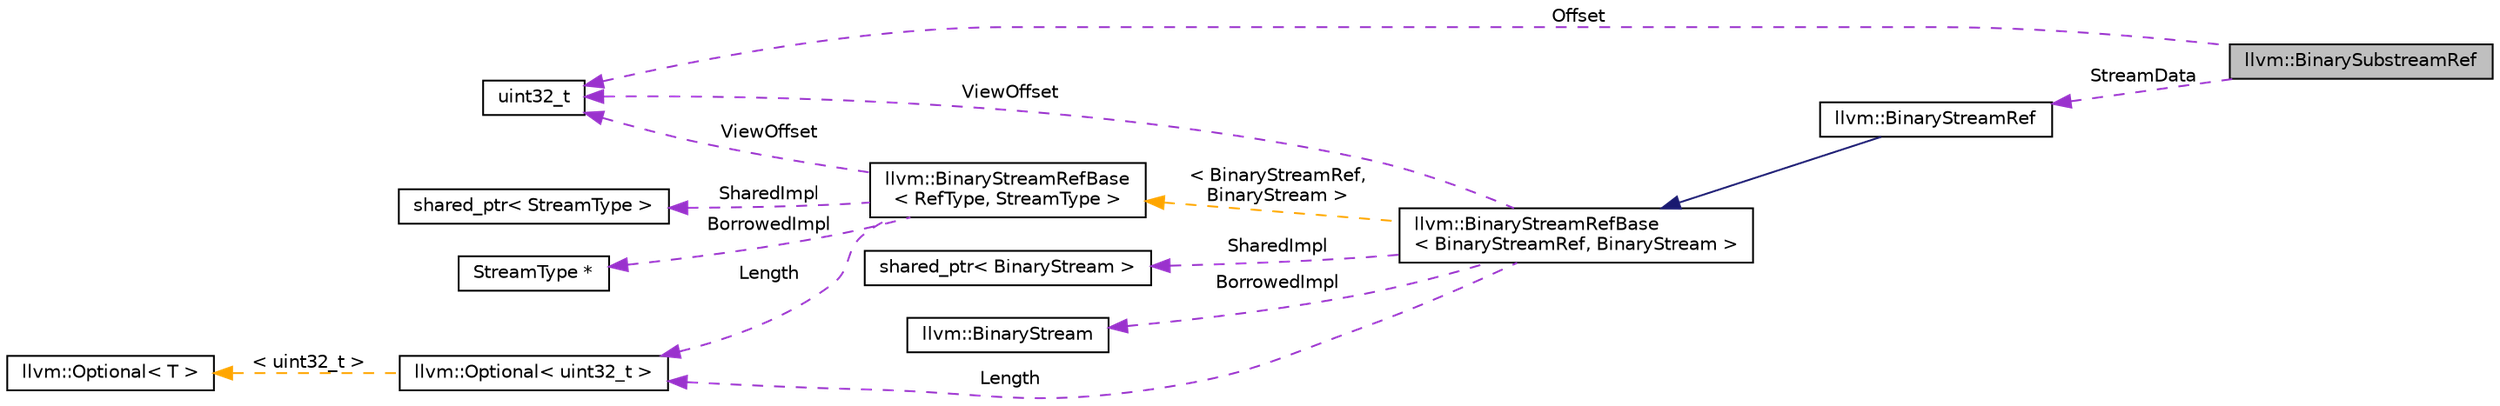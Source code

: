 digraph "llvm::BinarySubstreamRef"
{
 // LATEX_PDF_SIZE
  bgcolor="transparent";
  edge [fontname="Helvetica",fontsize="10",labelfontname="Helvetica",labelfontsize="10"];
  node [fontname="Helvetica",fontsize="10",shape="box"];
  rankdir="LR";
  Node1 [label="llvm::BinarySubstreamRef",height=0.2,width=0.4,color="black", fillcolor="grey75", style="filled", fontcolor="black",tooltip=" "];
  Node2 -> Node1 [dir="back",color="darkorchid3",fontsize="10",style="dashed",label=" Offset" ,fontname="Helvetica"];
  Node2 [label="uint32_t",height=0.2,width=0.4,color="black",URL="$classuint32__t.html",tooltip=" "];
  Node3 -> Node1 [dir="back",color="darkorchid3",fontsize="10",style="dashed",label=" StreamData" ,fontname="Helvetica"];
  Node3 [label="llvm::BinaryStreamRef",height=0.2,width=0.4,color="black",URL="$classllvm_1_1BinaryStreamRef.html",tooltip="BinaryStreamRef is to BinaryStream what ArrayRef is to an Array."];
  Node4 -> Node3 [dir="back",color="midnightblue",fontsize="10",style="solid",fontname="Helvetica"];
  Node4 [label="llvm::BinaryStreamRefBase\l\< BinaryStreamRef, BinaryStream \>",height=0.2,width=0.4,color="black",URL="$classllvm_1_1BinaryStreamRefBase.html",tooltip=" "];
  Node5 -> Node4 [dir="back",color="darkorchid3",fontsize="10",style="dashed",label=" SharedImpl" ,fontname="Helvetica"];
  Node5 [label="shared_ptr\< BinaryStream \>",height=0.2,width=0.4,color="black",URL="$classstd_1_1shared__ptr_3_01BinaryStream_01_4.html",tooltip=" "];
  Node6 -> Node4 [dir="back",color="darkorchid3",fontsize="10",style="dashed",label=" BorrowedImpl" ,fontname="Helvetica"];
  Node6 [label="llvm::BinaryStream",height=0.2,width=0.4,color="black",URL="$classllvm_1_1BinaryStream.html",tooltip="An interface for accessing data in a stream-like format, but which discourages copying."];
  Node2 -> Node4 [dir="back",color="darkorchid3",fontsize="10",style="dashed",label=" ViewOffset" ,fontname="Helvetica"];
  Node7 -> Node4 [dir="back",color="darkorchid3",fontsize="10",style="dashed",label=" Length" ,fontname="Helvetica"];
  Node7 [label="llvm::Optional\< uint32_t \>",height=0.2,width=0.4,color="black",URL="$classllvm_1_1Optional.html",tooltip=" "];
  Node8 -> Node7 [dir="back",color="orange",fontsize="10",style="dashed",label=" \< uint32_t \>" ,fontname="Helvetica"];
  Node8 [label="llvm::Optional\< T \>",height=0.2,width=0.4,color="black",URL="$classllvm_1_1Optional.html",tooltip=" "];
  Node9 -> Node4 [dir="back",color="orange",fontsize="10",style="dashed",label=" \< BinaryStreamRef,\l BinaryStream \>" ,fontname="Helvetica"];
  Node9 [label="llvm::BinaryStreamRefBase\l\< RefType, StreamType \>",height=0.2,width=0.4,color="black",URL="$classllvm_1_1BinaryStreamRefBase.html",tooltip="Common stuff for mutable and immutable StreamRefs."];
  Node10 -> Node9 [dir="back",color="darkorchid3",fontsize="10",style="dashed",label=" SharedImpl" ,fontname="Helvetica"];
  Node10 [label="shared_ptr\< StreamType \>",height=0.2,width=0.4,color="black",tooltip=" "];
  Node11 -> Node9 [dir="back",color="darkorchid3",fontsize="10",style="dashed",label=" BorrowedImpl" ,fontname="Helvetica"];
  Node11 [label="StreamType *",height=0.2,width=0.4,color="black",tooltip=" "];
  Node2 -> Node9 [dir="back",color="darkorchid3",fontsize="10",style="dashed",label=" ViewOffset" ,fontname="Helvetica"];
  Node7 -> Node9 [dir="back",color="darkorchid3",fontsize="10",style="dashed",label=" Length" ,fontname="Helvetica"];
}
